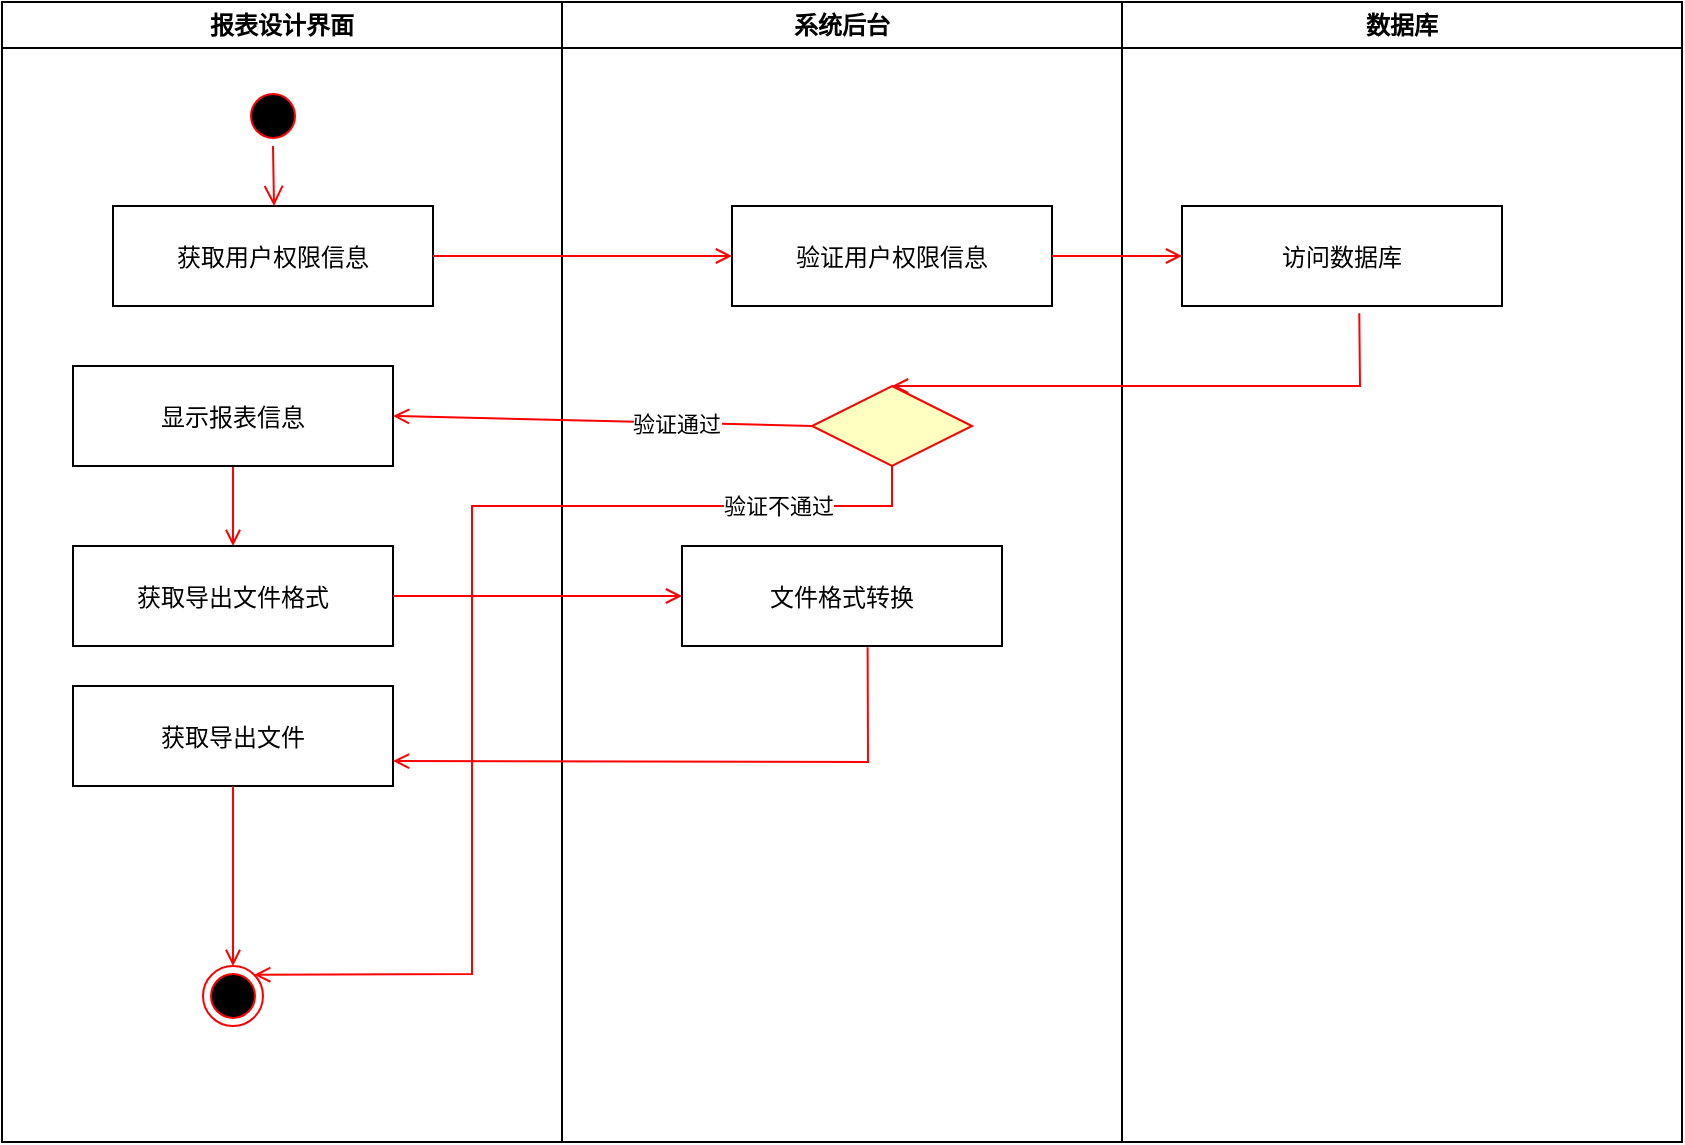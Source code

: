 <mxfile version="15.6.2" type="github">
  <diagram name="Page-1" id="e7e014a7-5840-1c2e-5031-d8a46d1fe8dd">
    <mxGraphModel dx="1021" dy="567" grid="1" gridSize="10" guides="1" tooltips="1" connect="1" arrows="1" fold="1" page="1" pageScale="1" pageWidth="1169" pageHeight="826" background="none" math="0" shadow="0">
      <root>
        <mxCell id="0" />
        <mxCell id="1" parent="0" />
        <mxCell id="2" value="报表设计界面" style="swimlane;whiteSpace=wrap;startSize=23;" parent="1" vertex="1">
          <mxGeometry x="165" y="128" width="280" height="570" as="geometry" />
        </mxCell>
        <mxCell id="5" value="" style="ellipse;shape=startState;fillColor=#000000;strokeColor=#ff0000;" parent="2" vertex="1">
          <mxGeometry x="120.5" y="42" width="30" height="30" as="geometry" />
        </mxCell>
        <mxCell id="scMsGj0UVSZjiJlOAWQD-46" value="" style="ellipse;html=1;shape=endState;fillColor=#000000;strokeColor=#ff0000;" vertex="1" parent="2">
          <mxGeometry x="100.5" y="482" width="30" height="30" as="geometry" />
        </mxCell>
        <mxCell id="scMsGj0UVSZjiJlOAWQD-53" value="" style="endArrow=open;strokeColor=#FF0000;endFill=1;rounded=0;" edge="1" parent="2" source="scMsGj0UVSZjiJlOAWQD-104" target="scMsGj0UVSZjiJlOAWQD-105">
          <mxGeometry relative="1" as="geometry">
            <mxPoint x="108.11" y="452.65" as="sourcePoint" />
            <mxPoint x="114.41" y="482" as="targetPoint" />
          </mxGeometry>
        </mxCell>
        <mxCell id="scMsGj0UVSZjiJlOAWQD-77" value="获取用户权限信息" style="" vertex="1" parent="2">
          <mxGeometry x="55.5" y="102" width="160" height="50" as="geometry" />
        </mxCell>
        <mxCell id="scMsGj0UVSZjiJlOAWQD-78" value="" style="edgeStyle=elbowEdgeStyle;elbow=horizontal;verticalAlign=bottom;endArrow=open;endSize=8;strokeColor=#FF0000;endFill=1;rounded=0;entryX=0.5;entryY=0;entryDx=0;entryDy=0;" edge="1" parent="2" target="scMsGj0UVSZjiJlOAWQD-77">
          <mxGeometry x="-54.5" y="-78" as="geometry">
            <mxPoint x="119.5" y="112" as="targetPoint" />
            <mxPoint x="135.5" y="72" as="sourcePoint" />
            <Array as="points">
              <mxPoint x="136" y="82" />
            </Array>
          </mxGeometry>
        </mxCell>
        <mxCell id="scMsGj0UVSZjiJlOAWQD-104" value="显示报表信息" style="" vertex="1" parent="2">
          <mxGeometry x="35.5" y="182" width="160" height="50" as="geometry" />
        </mxCell>
        <mxCell id="scMsGj0UVSZjiJlOAWQD-105" value="获取导出文件格式" style="" vertex="1" parent="2">
          <mxGeometry x="35.5" y="272" width="160" height="50" as="geometry" />
        </mxCell>
        <mxCell id="scMsGj0UVSZjiJlOAWQD-109" value="获取导出文件" style="" vertex="1" parent="2">
          <mxGeometry x="35.5" y="342" width="160" height="50" as="geometry" />
        </mxCell>
        <mxCell id="scMsGj0UVSZjiJlOAWQD-112" value="" style="endArrow=open;strokeColor=#FF0000;endFill=1;rounded=0;exitX=0.5;exitY=1;exitDx=0;exitDy=0;" edge="1" parent="2" source="scMsGj0UVSZjiJlOAWQD-109" target="scMsGj0UVSZjiJlOAWQD-46">
          <mxGeometry relative="1" as="geometry">
            <mxPoint x="125.5" y="242" as="sourcePoint" />
            <mxPoint x="125.5" y="282" as="targetPoint" />
          </mxGeometry>
        </mxCell>
        <mxCell id="3" value="系统后台" style="swimlane;whiteSpace=wrap;startSize=23;" parent="1" vertex="1">
          <mxGeometry x="445" y="128" width="280" height="570" as="geometry" />
        </mxCell>
        <mxCell id="scMsGj0UVSZjiJlOAWQD-85" value="验证用户权限信息" style="" vertex="1" parent="3">
          <mxGeometry x="85" y="102" width="160" height="50" as="geometry" />
        </mxCell>
        <mxCell id="scMsGj0UVSZjiJlOAWQD-87" value="" style="rhombus;fillColor=#ffffc0;strokeColor=#ff0000;" vertex="1" parent="3">
          <mxGeometry x="125" y="192" width="80" height="40" as="geometry" />
        </mxCell>
        <mxCell id="scMsGj0UVSZjiJlOAWQD-107" value="文件格式转换" style="" vertex="1" parent="3">
          <mxGeometry x="60" y="272" width="160" height="50" as="geometry" />
        </mxCell>
        <mxCell id="scMsGj0UVSZjiJlOAWQD-65" value="数据库" style="swimlane;whiteSpace=wrap;startSize=23;" vertex="1" parent="1">
          <mxGeometry x="725" y="128" width="280" height="570" as="geometry" />
        </mxCell>
        <mxCell id="scMsGj0UVSZjiJlOAWQD-94" value="访问数据库" style="" vertex="1" parent="scMsGj0UVSZjiJlOAWQD-65">
          <mxGeometry x="30" y="102" width="160" height="50" as="geometry" />
        </mxCell>
        <mxCell id="scMsGj0UVSZjiJlOAWQD-83" value="" style="endArrow=open;strokeColor=#FF0000;endFill=1;rounded=0;exitX=1;exitY=0.5;exitDx=0;exitDy=0;" edge="1" parent="1" source="scMsGj0UVSZjiJlOAWQD-77" target="scMsGj0UVSZjiJlOAWQD-85">
          <mxGeometry relative="1" as="geometry">
            <mxPoint x="584.5" y="235" as="sourcePoint" />
            <mxPoint x="480" y="250" as="targetPoint" />
            <Array as="points" />
          </mxGeometry>
        </mxCell>
        <mxCell id="scMsGj0UVSZjiJlOAWQD-95" value="" style="endArrow=open;strokeColor=#FF0000;endFill=1;rounded=0;exitX=1;exitY=0.5;exitDx=0;exitDy=0;" edge="1" parent="1" source="scMsGj0UVSZjiJlOAWQD-85" target="scMsGj0UVSZjiJlOAWQD-94">
          <mxGeometry relative="1" as="geometry">
            <mxPoint x="390" y="265.0" as="sourcePoint" />
            <mxPoint x="540" y="265.0" as="targetPoint" />
            <Array as="points" />
          </mxGeometry>
        </mxCell>
        <mxCell id="scMsGj0UVSZjiJlOAWQD-91" value="" style="endArrow=open;strokeColor=#FF0000;endFill=1;rounded=0;entryX=1;entryY=0.5;entryDx=0;entryDy=0;" edge="1" parent="1" target="scMsGj0UVSZjiJlOAWQD-104">
          <mxGeometry relative="1" as="geometry">
            <mxPoint x="570" y="340" as="sourcePoint" />
            <mxPoint x="835" y="500" as="targetPoint" />
            <Array as="points" />
          </mxGeometry>
        </mxCell>
        <mxCell id="scMsGj0UVSZjiJlOAWQD-102" value="验证通过" style="edgeLabel;html=1;align=center;verticalAlign=middle;resizable=0;points=[];" vertex="1" connectable="0" parent="scMsGj0UVSZjiJlOAWQD-91">
          <mxGeometry x="-0.348" relative="1" as="geometry">
            <mxPoint as="offset" />
          </mxGeometry>
        </mxCell>
        <mxCell id="scMsGj0UVSZjiJlOAWQD-96" value="" style="endArrow=open;strokeColor=#FF0000;endFill=1;rounded=0;exitX=0.554;exitY=1.072;exitDx=0;exitDy=0;exitPerimeter=0;entryX=0.5;entryY=0;entryDx=0;entryDy=0;" edge="1" parent="1" source="scMsGj0UVSZjiJlOAWQD-94" target="scMsGj0UVSZjiJlOAWQD-87">
          <mxGeometry relative="1" as="geometry">
            <mxPoint x="850.5" y="346.75" as="sourcePoint" />
            <mxPoint x="615" y="300" as="targetPoint" />
            <Array as="points">
              <mxPoint x="844" y="320" />
            </Array>
          </mxGeometry>
        </mxCell>
        <mxCell id="scMsGj0UVSZjiJlOAWQD-100" value="" style="endArrow=open;strokeColor=#FF0000;endFill=1;rounded=0;exitX=0.5;exitY=1;exitDx=0;exitDy=0;entryX=1;entryY=0;entryDx=0;entryDy=0;" edge="1" parent="1" source="scMsGj0UVSZjiJlOAWQD-87" target="scMsGj0UVSZjiJlOAWQD-46">
          <mxGeometry relative="1" as="geometry">
            <mxPoint x="615" y="380" as="sourcePoint" />
            <mxPoint x="289" y="650" as="targetPoint" />
            <Array as="points">
              <mxPoint x="610" y="380" />
              <mxPoint x="400" y="380" />
              <mxPoint x="400" y="614" />
            </Array>
          </mxGeometry>
        </mxCell>
        <mxCell id="scMsGj0UVSZjiJlOAWQD-103" value="验证不通过" style="edgeLabel;html=1;align=center;verticalAlign=middle;resizable=0;points=[];" vertex="1" connectable="0" parent="scMsGj0UVSZjiJlOAWQD-100">
          <mxGeometry x="-0.729" relative="1" as="geometry">
            <mxPoint as="offset" />
          </mxGeometry>
        </mxCell>
        <mxCell id="scMsGj0UVSZjiJlOAWQD-108" value="" style="endArrow=open;strokeColor=#FF0000;endFill=1;rounded=0;exitX=1;exitY=0.5;exitDx=0;exitDy=0;entryX=0;entryY=0.5;entryDx=0;entryDy=0;" edge="1" parent="1" source="scMsGj0UVSZjiJlOAWQD-105" target="scMsGj0UVSZjiJlOAWQD-107">
          <mxGeometry relative="1" as="geometry">
            <mxPoint x="390.5" y="265.0" as="sourcePoint" />
            <mxPoint x="540" y="265.0" as="targetPoint" />
            <Array as="points">
              <mxPoint x="440" y="425" />
            </Array>
          </mxGeometry>
        </mxCell>
        <mxCell id="scMsGj0UVSZjiJlOAWQD-110" value="" style="endArrow=open;strokeColor=#FF0000;endFill=1;rounded=0;entryX=1;entryY=0.75;entryDx=0;entryDy=0;exitX=0.58;exitY=1.013;exitDx=0;exitDy=0;exitPerimeter=0;" edge="1" parent="1" source="scMsGj0UVSZjiJlOAWQD-107" target="scMsGj0UVSZjiJlOAWQD-109">
          <mxGeometry relative="1" as="geometry">
            <mxPoint x="570" y="460" as="sourcePoint" />
            <mxPoint x="345.5" y="505" as="targetPoint" />
            <Array as="points">
              <mxPoint x="598" y="508" />
            </Array>
          </mxGeometry>
        </mxCell>
      </root>
    </mxGraphModel>
  </diagram>
</mxfile>
